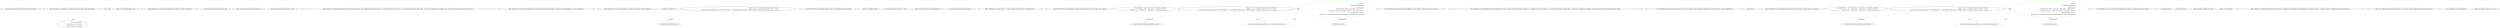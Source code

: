 digraph  {
m0_5 [cluster="System.ArgumentNullException.ArgumentNullException(string)", file="InstanceBuilder.cs", label="Entry System.ArgumentNullException.ArgumentNullException(string)", span="0-0"];
m0_0 [cluster="CommandLine.Core.NameExtensions.MatchName(string, string, string, System.StringComparer)", file="InstanceBuilder.cs", label="Entry CommandLine.Core.NameExtensions.MatchName(string, string, string, System.StringComparer)", span="8-8"];
m0_1 [cluster="CommandLine.Core.NameExtensions.MatchName(string, string, string, System.StringComparer)", file="InstanceBuilder.cs", label="value == null", span="10-10"];
m0_3 [cluster="CommandLine.Core.NameExtensions.MatchName(string, string, string, System.StringComparer)", file="InstanceBuilder.cs", label="return value.Length == 1\r\n               ? comparer.Equals(value, shortName)\r\n               : comparer.Equals(value, longName);", span="12-14"];
m0_2 [cluster="CommandLine.Core.NameExtensions.MatchName(string, string, string, System.StringComparer)", file="InstanceBuilder.cs", label="throw new ArgumentNullException(''value'');", span="10-10"];
m0_4 [cluster="CommandLine.Core.NameExtensions.MatchName(string, string, string, System.StringComparer)", file="InstanceBuilder.cs", label="Exit CommandLine.Core.NameExtensions.MatchName(string, string, string, System.StringComparer)", span="8-8"];
m0_6 [cluster="System.StringComparer.Equals(string, string)", file="InstanceBuilder.cs", label="Entry System.StringComparer.Equals(string, string)", span="0-0"];
m2_8 [cluster="CommandLine.Infrastructure.Maybe.Nothing<T>()", file="NameLookupTests.cs", label="Entry CommandLine.Infrastructure.Maybe.Nothing<T>()", span="63-63"];
m2_6 [cluster="CommandLine.Infrastructure.Maybe.Just<T>(T)", file="NameLookupTests.cs", label="Entry CommandLine.Infrastructure.Maybe.Just<T>(T)", span="68-68"];
m2_7 [cluster="CommandLine.Core.OptionSpecification.OptionSpecification(string, string, bool, string, CommandLine.Infrastructure.Maybe<int>, CommandLine.Infrastructure.Maybe<int>, char, CommandLine.Infrastructure.Maybe<object>, System.Type, CommandLine.Core.TargetType, string, string, System.Collections.Generic.IEnumerable<string>)", file="NameLookupTests.cs", label="Entry CommandLine.Core.OptionSpecification.OptionSpecification(string, string, bool, string, CommandLine.Infrastructure.Maybe<int>, CommandLine.Infrastructure.Maybe<int>, char, CommandLine.Infrastructure.Maybe<object>, System.Type, CommandLine.Core.TargetType, string, string, System.Collections.Generic.IEnumerable<string>)", span="18-18"];
m2_10 [cluster="CommandLine.Core.NameLookup.WithSeparator(string, System.Collections.Generic.IEnumerable<CommandLine.Core.OptionSpecification>, System.StringComparer)", file="NameLookupTests.cs", label="Entry CommandLine.Core.NameLookup.WithSeparator(string, System.Collections.Generic.IEnumerable<CommandLine.Core.OptionSpecification>, System.StringComparer)", span="16-16"];
m2_0 [cluster="CommandLine.Tests.Unit.Core.NameLookupTests.Lookup_name_of_sequence_option_with_separator()", file="NameLookupTests.cs", label="Entry CommandLine.Tests.Unit.Core.NameLookupTests.Lookup_name_of_sequence_option_with_separator()", span="14-14"];
m2_1 [cluster="CommandLine.Tests.Unit.Core.NameLookupTests.Lookup_name_of_sequence_option_with_separator()", file="NameLookupTests.cs", label="var expected = Maybe.Just(''.'')", span="17-17"];
m2_2 [cluster="CommandLine.Tests.Unit.Core.NameLookupTests.Lookup_name_of_sequence_option_with_separator()", file="NameLookupTests.cs", label="var specs = new[] { new OptionSpecification(string.Empty, ''string-seq'',\r\n                false, string.Empty, Maybe.Nothing<int>(), Maybe.Nothing<int>(), '.', null, typeof(IEnumerable<string>), TargetType.Sequence, string.Empty, string.Empty, new List<string>())}", span="18-19"];
m2_4 [cluster="CommandLine.Tests.Unit.Core.NameLookupTests.Lookup_name_of_sequence_option_with_separator()", file="NameLookupTests.cs", label="expected.ShouldBeEquivalentTo(result)", span="25-25"];
m2_5 [cluster="CommandLine.Tests.Unit.Core.NameLookupTests.Lookup_name_of_sequence_option_with_separator()", file="NameLookupTests.cs", label="Exit CommandLine.Tests.Unit.Core.NameLookupTests.Lookup_name_of_sequence_option_with_separator()", span="14-14"];
m2_11 [cluster="Unk.ShouldBeEquivalentTo", file="NameLookupTests.cs", label="Entry Unk.ShouldBeEquivalentTo", span=""];
m2_9 [cluster="System.Collections.Generic.List<T>.List()", file="NameLookupTests.cs", label="Entry System.Collections.Generic.List<T>.List()", span="0-0"];
m3_9 [cluster="CommandLine.Infrastructure.Maybe.Nothing<T>()", file="TokenizerTests.cs", label="Entry CommandLine.Infrastructure.Maybe.Nothing<T>()", span="63-63"];
m3_11 [cluster="System.Linq.Enumerable.Empty<TResult>()", file="TokenizerTests.cs", label="Entry System.Linq.Enumerable.Empty<TResult>()", span="0-0"];
m3_13 [cluster="CommandLine.Core.StatePair.Create<T>(T, System.Collections.Generic.IEnumerable<CommandLine.Error>)", file="TokenizerTests.cs", label="Entry CommandLine.Core.StatePair.Create<T>(T, System.Collections.Generic.IEnumerable<CommandLine.Error>)", span="58-58"];
m3_21 [cluster="CommandLine.Tests.Unit.Core.TokenizerTests.Explode_scalar_with_separator_in_even_args_input_returns_sequence()", file="TokenizerTests.cs", label="Entry CommandLine.Tests.Unit.Core.TokenizerTests.Explode_scalar_with_separator_in_even_args_input_returns_sequence()", span="38-38"];
m3_22 [cluster="CommandLine.Tests.Unit.Core.TokenizerTests.Explode_scalar_with_separator_in_even_args_input_returns_sequence()", file="TokenizerTests.cs", label="var expectedTokens = new[] { Token.Name(''x''), Token.Name(''string-seq''),\r\n                Token.Value(''aaa''), Token.Value(''bb''),  Token.Value(''cccc''), Token.Name(''switch'') }", span="41-42"];
m3_23 [cluster="CommandLine.Tests.Unit.Core.TokenizerTests.Explode_scalar_with_separator_in_even_args_input_returns_sequence()", file="TokenizerTests.cs", label="var specs = new[] { new OptionSpecification(string.Empty, ''string-seq'',\r\n                false, string.Empty, Maybe.Nothing<int>(), Maybe.Nothing<int>(), ',', null, typeof(IEnumerable<string>), TargetType.Sequence, string.Empty, string.Empty, new List<string>())}", span="43-44"];
m3_25 [cluster="CommandLine.Tests.Unit.Core.TokenizerTests.Explode_scalar_with_separator_in_even_args_input_returns_sequence()", file="TokenizerTests.cs", label="Assert.True(expectedTokens.SequenceEqual(result.Value))", span="56-56"];
m3_24 [cluster="CommandLine.Tests.Unit.Core.TokenizerTests.Explode_scalar_with_separator_in_even_args_input_returns_sequence()", color=green, community=0, file="TokenizerTests.cs", label="var result =\r\n                Tokenizer.ExplodeOptionList(\r\n                    StatePair.Create(\r\n                        Enumerable.Empty<Token>().Concat(new[] { Token.Name(''x''),\r\n                            Token.Name(''string-seq''), Token.Value(''aaa,bb,cccc''), Token.Name(''switch'') }),\r\n                        Enumerable.Empty<Error>()),\r\n                        optionName => NameLookup.HavingSeparator(optionName, specs, StringComparer.InvariantCulture))", prediction=0, span="47-53"];
m3_26 [cluster="CommandLine.Tests.Unit.Core.TokenizerTests.Explode_scalar_with_separator_in_even_args_input_returns_sequence()", file="TokenizerTests.cs", label="Exit CommandLine.Tests.Unit.Core.TokenizerTests.Explode_scalar_with_separator_in_even_args_input_returns_sequence()", span="38-38"];
m3_8 [cluster="CommandLine.Core.OptionSpecification.OptionSpecification(string, string, bool, string, CommandLine.Infrastructure.Maybe<int>, CommandLine.Infrastructure.Maybe<int>, char, CommandLine.Infrastructure.Maybe<object>, System.Type, CommandLine.Core.TargetType, string, string, System.Collections.Generic.IEnumerable<string>)", file="TokenizerTests.cs", label="Entry CommandLine.Core.OptionSpecification.OptionSpecification(string, string, bool, string, CommandLine.Infrastructure.Maybe<int>, CommandLine.Infrastructure.Maybe<int>, char, CommandLine.Infrastructure.Maybe<object>, System.Type, CommandLine.Core.TargetType, string, string, System.Collections.Generic.IEnumerable<string>)", span="18-18"];
m3_20 [cluster="CommandLine.Core.NameLookup.HavingSeparator(string, System.Collections.Generic.IEnumerable<CommandLine.Core.OptionSpecification>, System.StringComparer)", file="TokenizerTests.cs", label="Entry CommandLine.Core.NameLookup.HavingSeparator(string, System.Collections.Generic.IEnumerable<CommandLine.Core.OptionSpecification>, System.StringComparer)", span="16-16"];
m3_16 [cluster="Unk.True", file="TokenizerTests.cs", label="Entry Unk.True", span=""];
m3_0 [cluster="CommandLine.Tests.Unit.Core.TokenizerTests.Explode_scalar_with_separator_in_odd_args_input_returns_sequence()", file="TokenizerTests.cs", label="Entry CommandLine.Tests.Unit.Core.TokenizerTests.Explode_scalar_with_separator_in_odd_args_input_returns_sequence()", span="14-14"];
m3_1 [cluster="CommandLine.Tests.Unit.Core.TokenizerTests.Explode_scalar_with_separator_in_odd_args_input_returns_sequence()", file="TokenizerTests.cs", label="var expectedTokens = new[] { Token.Name(''i''), Token.Value(''10''), Token.Name(''string-seq''),\r\n                Token.Value(''aaa''), Token.Value(''bb''),  Token.Value(''cccc''), Token.Name(''switch'') }", span="17-18"];
m3_2 [cluster="CommandLine.Tests.Unit.Core.TokenizerTests.Explode_scalar_with_separator_in_odd_args_input_returns_sequence()", file="TokenizerTests.cs", label="var specs = new[] { new OptionSpecification(string.Empty, ''string-seq'',\r\n                false, string.Empty, Maybe.Nothing<int>(), Maybe.Nothing<int>(), ',', null, typeof(IEnumerable<string>), TargetType.Sequence, string.Empty, string.Empty, new List<string>())}", span="19-20"];
m3_4 [cluster="CommandLine.Tests.Unit.Core.TokenizerTests.Explode_scalar_with_separator_in_odd_args_input_returns_sequence()", file="TokenizerTests.cs", label="Assert.True(expectedTokens.SequenceEqual(result.Value))", span="32-32"];
m3_3 [cluster="CommandLine.Tests.Unit.Core.TokenizerTests.Explode_scalar_with_separator_in_odd_args_input_returns_sequence()", color=green, community=0, file="TokenizerTests.cs", label="var result =\r\n                Tokenizer.ExplodeOptionList(\r\n                    StatePair.Create(\r\n                        Enumerable.Empty<Token>().Concat(new[] { Token.Name(''i''), Token.Value(''10''),\r\n                            Token.Name(''string-seq''), Token.Value(''aaa,bb,cccc''), Token.Name(''switch'') }),\r\n                        Enumerable.Empty<Error>()),\r\n                        optionName => NameLookup.HavingSeparator(optionName, specs, StringComparer.InvariantCulture))", prediction=1, span="23-29"];
m3_5 [cluster="CommandLine.Tests.Unit.Core.TokenizerTests.Explode_scalar_with_separator_in_odd_args_input_returns_sequence()", file="TokenizerTests.cs", label="Exit CommandLine.Tests.Unit.Core.TokenizerTests.Explode_scalar_with_separator_in_odd_args_input_returns_sequence()", span="14-14"];
m3_27 [cluster="lambda expression", file="TokenizerTests.cs", label="Entry lambda expression", span="53-53"];
m3_18 [cluster="lambda expression", color=green, community=0, file="TokenizerTests.cs", label="NameLookup.HavingSeparator(optionName, specs, StringComparer.InvariantCulture)", prediction=2, span="29-29"];
m3_17 [cluster="lambda expression", file="TokenizerTests.cs", label="Entry lambda expression", span="29-29"];
m3_19 [cluster="lambda expression", file="TokenizerTests.cs", label="Exit lambda expression", span="29-29"];
m3_28 [cluster="lambda expression", color=green, community=0, file="TokenizerTests.cs", label="NameLookup.HavingSeparator(optionName, specs, StringComparer.InvariantCulture)", prediction=3, span="53-53"];
m3_29 [cluster="lambda expression", file="TokenizerTests.cs", label="Exit lambda expression", span="53-53"];
m3_6 [cluster="CommandLine.Core.Token.Name(string)", file="TokenizerTests.cs", label="Entry CommandLine.Core.Token.Name(string)", span="19-19"];
m3_15 [cluster="Unk.SequenceEqual", file="TokenizerTests.cs", label="Entry Unk.SequenceEqual", span=""];
m3_14 [cluster="CommandLine.Core.Tokenizer.ExplodeOptionList(CommandLine.Core.StatePair<System.Collections.Generic.IEnumerable<CommandLine.Core.Token>>, System.Func<string, CommandLine.Infrastructure.Maybe<char>>)", file="TokenizerTests.cs", label="Entry CommandLine.Core.Tokenizer.ExplodeOptionList(CommandLine.Core.StatePair<System.Collections.Generic.IEnumerable<CommandLine.Core.Token>>, System.Func<string, CommandLine.Infrastructure.Maybe<char>>)", span="44-44"];
m3_12 [cluster="System.Collections.Generic.IEnumerable<TSource>.Concat<TSource>(System.Collections.Generic.IEnumerable<TSource>)", file="TokenizerTests.cs", label="Entry System.Collections.Generic.IEnumerable<TSource>.Concat<TSource>(System.Collections.Generic.IEnumerable<TSource>)", span="0-0"];
m3_7 [cluster="CommandLine.Core.Token.Value(string)", file="TokenizerTests.cs", label="Entry CommandLine.Core.Token.Value(string)", span="24-24"];
m3_10 [cluster="System.Collections.Generic.List<T>.List()", file="TokenizerTests.cs", label="Entry System.Collections.Generic.List<T>.List()", span="0-0"];
m3_30 [file="TokenizerTests.cs", label=specs, span=""];
m3_31 [file="TokenizerTests.cs", label=specs, span=""];
m0_0 -> m0_3  [color=darkseagreen4, key=1, label=string, style=dashed];
m2_1 -> m2_4  [color=darkseagreen4, key=1, label=expected, style=dashed];
m3_22 -> m3_25  [color=darkseagreen4, key=1, label=expectedTokens, style=dashed];
m3_23 -> m3_28  [color=green, key=1, label=specs, style=dashed];
m3_24 -> m3_27  [color=green, key=1, label="lambda expression", style=dashed];
m3_1 -> m3_4  [color=darkseagreen4, key=1, label=expectedTokens, style=dashed];
m3_2 -> m3_18  [color=green, key=1, label=specs, style=dashed];
m3_3 -> m3_17  [color=green, key=1, label="lambda expression", style=dashed];
m3_30 -> m3_18  [color=green, key=1, label=specs, style=dashed];
m3_31 -> m3_28  [color=green, key=1, label=specs, style=dashed];
}
